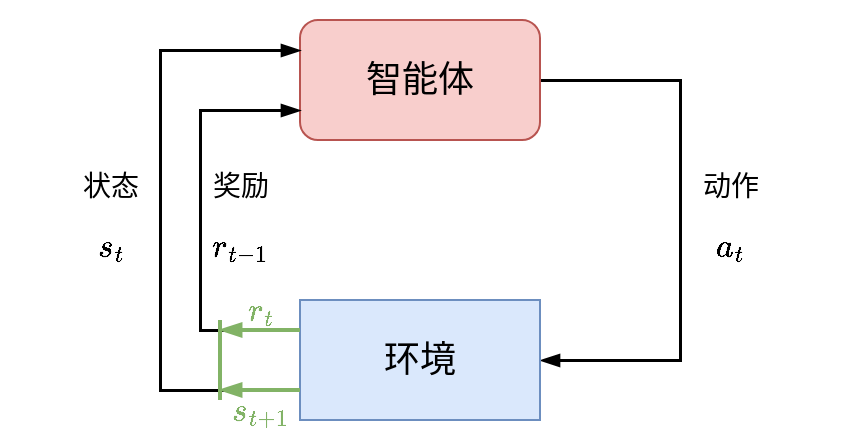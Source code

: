<mxfile version="26.0.11">
  <diagram name="第 1 页" id="ejxRqYJMVjcNFdJwCMO_">
    <mxGraphModel dx="358" dy="578" grid="1" gridSize="10" guides="1" tooltips="1" connect="1" arrows="1" fold="1" page="1" pageScale="1" pageWidth="1169" pageHeight="827" math="1" shadow="0">
      <root>
        <mxCell id="0" />
        <mxCell id="1" parent="0" />
        <mxCell id="o7wSBpF5EXSMg-6rn1h5-3" style="edgeStyle=orthogonalEdgeStyle;rounded=0;orthogonalLoop=1;jettySize=auto;html=1;exitX=1;exitY=0.5;exitDx=0;exitDy=0;entryX=1;entryY=0.5;entryDx=0;entryDy=0;fontSize=14;strokeWidth=1.5;endArrow=blockThin;endFill=1;" edge="1" parent="1" source="o7wSBpF5EXSMg-6rn1h5-1" target="o7wSBpF5EXSMg-6rn1h5-2">
          <mxGeometry relative="1" as="geometry">
            <Array as="points">
              <mxPoint x="350" y="310" />
              <mxPoint x="350" y="450" />
            </Array>
          </mxGeometry>
        </mxCell>
        <mxCell id="o7wSBpF5EXSMg-6rn1h5-1" value="智能体" style="rounded=1;whiteSpace=wrap;html=1;fontSize=18;fillColor=#f8cecc;strokeColor=#b85450;" vertex="1" parent="1">
          <mxGeometry x="160" y="280" width="120" height="60" as="geometry" />
        </mxCell>
        <mxCell id="o7wSBpF5EXSMg-6rn1h5-4" style="edgeStyle=orthogonalEdgeStyle;rounded=0;orthogonalLoop=1;jettySize=auto;html=1;exitX=0;exitY=0.25;exitDx=0;exitDy=0;entryX=0;entryY=0.75;entryDx=0;entryDy=0;fontSize=14;strokeWidth=1.5;endArrow=blockThin;endFill=1;" edge="1" parent="1" source="o7wSBpF5EXSMg-6rn1h5-2" target="o7wSBpF5EXSMg-6rn1h5-1">
          <mxGeometry relative="1" as="geometry">
            <Array as="points">
              <mxPoint x="110" y="435" />
              <mxPoint x="110" y="325" />
            </Array>
          </mxGeometry>
        </mxCell>
        <mxCell id="o7wSBpF5EXSMg-6rn1h5-5" style="edgeStyle=orthogonalEdgeStyle;rounded=0;orthogonalLoop=1;jettySize=auto;html=1;exitX=0;exitY=0.75;exitDx=0;exitDy=0;entryX=0;entryY=0.25;entryDx=0;entryDy=0;fontSize=14;strokeWidth=1.5;endArrow=blockThin;endFill=1;" edge="1" parent="1" source="o7wSBpF5EXSMg-6rn1h5-2" target="o7wSBpF5EXSMg-6rn1h5-1">
          <mxGeometry relative="1" as="geometry">
            <Array as="points">
              <mxPoint x="90" y="465" />
              <mxPoint x="90" y="295" />
            </Array>
          </mxGeometry>
        </mxCell>
        <mxCell id="o7wSBpF5EXSMg-6rn1h5-2" value="环境" style="rounded=0;whiteSpace=wrap;html=1;fontSize=18;fillColor=#dae8fc;strokeColor=#6c8ebf;" vertex="1" parent="1">
          <mxGeometry x="160" y="420" width="120" height="60" as="geometry" />
        </mxCell>
        <mxCell id="o7wSBpF5EXSMg-6rn1h5-6" value="动作$$a_{t}$$" style="text;html=1;align=center;verticalAlign=middle;resizable=0;points=[];autosize=1;strokeColor=none;fillColor=none;fontSize=14;" vertex="1" parent="1">
          <mxGeometry x="320" y="370" width="110" height="30" as="geometry" />
        </mxCell>
        <mxCell id="o7wSBpF5EXSMg-6rn1h5-7" value="奖励$$r_{t-1}$$" style="text;html=1;align=center;verticalAlign=middle;resizable=0;points=[];autosize=1;strokeColor=none;fillColor=none;fontSize=14;" vertex="1" parent="1">
          <mxGeometry x="70" y="370" width="120" height="30" as="geometry" />
        </mxCell>
        <mxCell id="o7wSBpF5EXSMg-6rn1h5-8" value="状态$$s_{t}$$" style="text;html=1;align=center;verticalAlign=middle;resizable=0;points=[];autosize=1;strokeColor=none;fillColor=none;fontSize=14;" vertex="1" parent="1">
          <mxGeometry x="10" y="370" width="110" height="30" as="geometry" />
        </mxCell>
        <mxCell id="o7wSBpF5EXSMg-6rn1h5-13" value="$$s_{t+1}$$" style="text;html=1;align=center;verticalAlign=middle;resizable=0;points=[];autosize=1;strokeColor=none;fillColor=none;fontSize=14;fontColor=light-dark(#82b367, #ededed);" vertex="1" parent="1">
          <mxGeometry x="90" y="460" width="100" height="30" as="geometry" />
        </mxCell>
        <mxCell id="o7wSBpF5EXSMg-6rn1h5-14" value="$$r_{t}$$" style="text;html=1;align=center;verticalAlign=middle;resizable=0;points=[];autosize=1;strokeColor=none;fillColor=none;fontSize=14;fontColor=light-dark(#82b367, #ededed);" vertex="1" parent="1">
          <mxGeometry x="100" y="410" width="80" height="30" as="geometry" />
        </mxCell>
        <mxCell id="o7wSBpF5EXSMg-6rn1h5-19" style="rounded=0;orthogonalLoop=1;jettySize=auto;html=1;fontSize=14;strokeWidth=2;endArrow=blockThin;endFill=1;fillColor=#d5e8d4;strokeColor=#82b366;" edge="1" parent="1">
          <mxGeometry relative="1" as="geometry">
            <mxPoint x="160" y="435" as="sourcePoint" />
            <mxPoint x="120" y="435" as="targetPoint" />
          </mxGeometry>
        </mxCell>
        <mxCell id="o7wSBpF5EXSMg-6rn1h5-20" style="rounded=0;orthogonalLoop=1;jettySize=auto;html=1;fontSize=14;strokeWidth=2;endArrow=blockThin;endFill=1;fillColor=#d5e8d4;strokeColor=#82b366;" edge="1" parent="1">
          <mxGeometry relative="1" as="geometry">
            <mxPoint x="160" y="465" as="sourcePoint" />
            <mxPoint x="120" y="465" as="targetPoint" />
          </mxGeometry>
        </mxCell>
        <mxCell id="o7wSBpF5EXSMg-6rn1h5-24" value="" style="endArrow=none;html=1;rounded=0;fillColor=#d5e8d4;strokeColor=#82b366;strokeWidth=2;" edge="1" parent="1">
          <mxGeometry width="50" height="50" relative="1" as="geometry">
            <mxPoint x="120" y="470" as="sourcePoint" />
            <mxPoint x="120" y="430" as="targetPoint" />
          </mxGeometry>
        </mxCell>
        <mxCell id="o7wSBpF5EXSMg-6rn1h5-25" value="" style="rounded=0;whiteSpace=wrap;html=1;fillColor=none;strokeColor=none;" vertex="1" parent="1">
          <mxGeometry x="160" y="270" width="120" height="60" as="geometry" />
        </mxCell>
      </root>
    </mxGraphModel>
  </diagram>
</mxfile>
